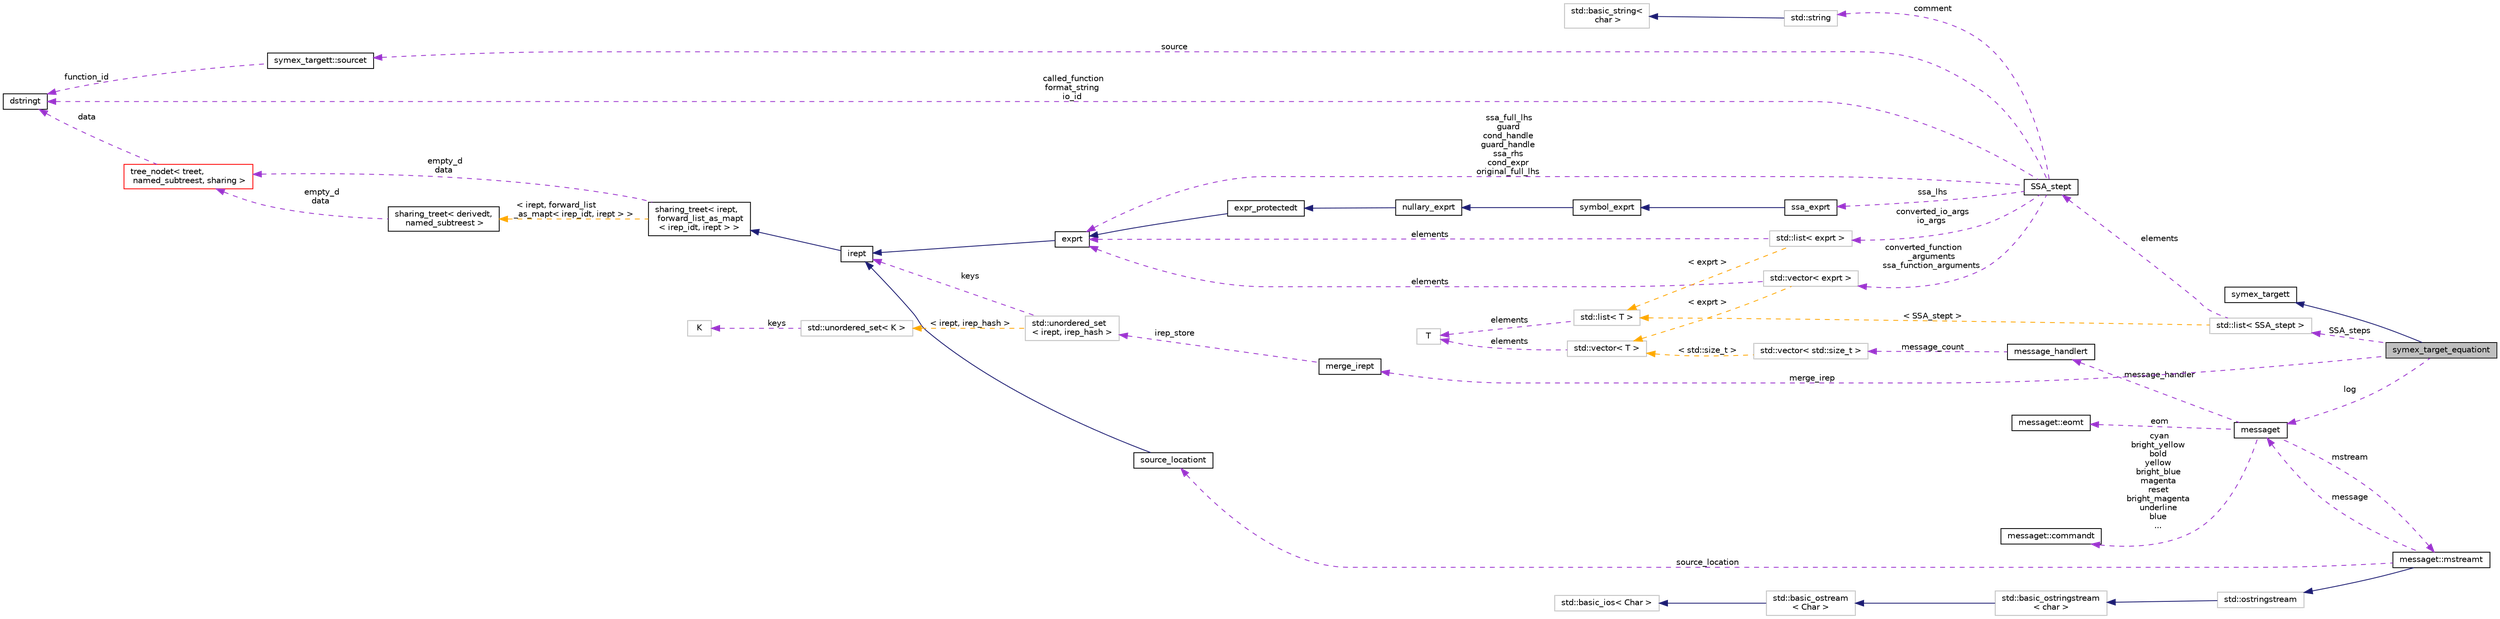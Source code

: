digraph "symex_target_equationt"
{
 // LATEX_PDF_SIZE
  bgcolor="transparent";
  edge [fontname="Helvetica",fontsize="10",labelfontname="Helvetica",labelfontsize="10"];
  node [fontname="Helvetica",fontsize="10",shape=record];
  rankdir="LR";
  Node1 [label="symex_target_equationt",height=0.2,width=0.4,color="black", fillcolor="grey75", style="filled", fontcolor="black",tooltip="Inheriting the interface of symex_targett this class represents the SSA form of the input program as ..."];
  Node2 -> Node1 [dir="back",color="midnightblue",fontsize="10",style="solid",fontname="Helvetica"];
  Node2 [label="symex_targett",height=0.2,width=0.4,color="black",URL="$classsymex__targett.html",tooltip="The interface of the target container for symbolic execution to record its symbolic steps into."];
  Node3 -> Node1 [dir="back",color="darkorchid3",fontsize="10",style="dashed",label=" log" ,fontname="Helvetica"];
  Node3 [label="messaget",height=0.2,width=0.4,color="black",URL="$classmessaget.html",tooltip="Class that provides messages with a built-in verbosity 'level'."];
  Node4 -> Node3 [dir="back",color="darkorchid3",fontsize="10",style="dashed",label=" message_handler" ,fontname="Helvetica"];
  Node4 [label="message_handlert",height=0.2,width=0.4,color="black",URL="$classmessage__handlert.html",tooltip=" "];
  Node5 -> Node4 [dir="back",color="darkorchid3",fontsize="10",style="dashed",label=" message_count" ,fontname="Helvetica"];
  Node5 [label="std::vector\< std::size_t \>",height=0.2,width=0.4,color="grey75",tooltip=" "];
  Node6 -> Node5 [dir="back",color="orange",fontsize="10",style="dashed",label=" \< std::size_t \>" ,fontname="Helvetica"];
  Node6 [label="std::vector\< T \>",height=0.2,width=0.4,color="grey75",tooltip="STL class."];
  Node7 -> Node6 [dir="back",color="darkorchid3",fontsize="10",style="dashed",label=" elements" ,fontname="Helvetica"];
  Node7 [label="T",height=0.2,width=0.4,color="grey75",tooltip=" "];
  Node8 -> Node3 [dir="back",color="darkorchid3",fontsize="10",style="dashed",label=" cyan\nbright_yellow\nbold\nyellow\nbright_blue\nmagenta\nreset\nbright_magenta\nunderline\nblue\n..." ,fontname="Helvetica"];
  Node8 [label="messaget::commandt",height=0.2,width=0.4,color="black",URL="$classmessaget_1_1commandt.html",tooltip=" "];
  Node9 -> Node3 [dir="back",color="darkorchid3",fontsize="10",style="dashed",label=" mstream" ,fontname="Helvetica"];
  Node9 [label="messaget::mstreamt",height=0.2,width=0.4,color="black",URL="$classmessaget_1_1mstreamt.html",tooltip=" "];
  Node10 -> Node9 [dir="back",color="midnightblue",fontsize="10",style="solid",fontname="Helvetica"];
  Node10 [label="std::ostringstream",height=0.2,width=0.4,color="grey75",tooltip="STL class."];
  Node11 -> Node10 [dir="back",color="midnightblue",fontsize="10",style="solid",fontname="Helvetica"];
  Node11 [label="std::basic_ostringstream\l\< char \>",height=0.2,width=0.4,color="grey75",tooltip="STL class."];
  Node12 -> Node11 [dir="back",color="midnightblue",fontsize="10",style="solid",fontname="Helvetica"];
  Node12 [label="std::basic_ostream\l\< Char \>",height=0.2,width=0.4,color="grey75",tooltip="STL class."];
  Node13 -> Node12 [dir="back",color="midnightblue",fontsize="10",style="solid",fontname="Helvetica"];
  Node13 [label="std::basic_ios\< Char \>",height=0.2,width=0.4,color="grey75",tooltip="STL class."];
  Node3 -> Node9 [dir="back",color="darkorchid3",fontsize="10",style="dashed",label=" message" ,fontname="Helvetica"];
  Node15 -> Node9 [dir="back",color="darkorchid3",fontsize="10",style="dashed",label=" source_location" ,fontname="Helvetica"];
  Node15 [label="source_locationt",height=0.2,width=0.4,color="black",URL="$classsource__locationt.html",tooltip=" "];
  Node16 -> Node15 [dir="back",color="midnightblue",fontsize="10",style="solid",fontname="Helvetica"];
  Node16 [label="irept",height=0.2,width=0.4,color="black",URL="$classirept.html",tooltip="There are a large number of kinds of tree structured or tree-like data in CPROVER."];
  Node17 -> Node16 [dir="back",color="midnightblue",fontsize="10",style="solid",fontname="Helvetica"];
  Node17 [label="sharing_treet\< irept,\l forward_list_as_mapt\l\< irep_idt, irept \> \>",height=0.2,width=0.4,color="black",URL="$classsharing__treet.html",tooltip=" "];
  Node18 -> Node17 [dir="back",color="darkorchid3",fontsize="10",style="dashed",label=" empty_d\ndata" ,fontname="Helvetica"];
  Node18 [label="tree_nodet\< treet,\l named_subtreest, sharing \>",height=0.2,width=0.4,color="red",URL="$classtree__nodet.html",tooltip="A node with data in a tree, it contains:"];
  Node21 -> Node18 [dir="back",color="darkorchid3",fontsize="10",style="dashed",label=" data" ,fontname="Helvetica"];
  Node21 [label="dstringt",height=0.2,width=0.4,color="black",URL="$classdstringt.html",tooltip="dstringt has one field, an unsigned integer no which is an index into a static table of strings."];
  Node22 -> Node17 [dir="back",color="orange",fontsize="10",style="dashed",label=" \< irept, forward_list\l_as_mapt\< irep_idt, irept \> \>" ,fontname="Helvetica"];
  Node22 [label="sharing_treet\< derivedt,\l named_subtreest \>",height=0.2,width=0.4,color="black",URL="$classsharing__treet.html",tooltip="Base class for tree-like data structures with sharing."];
  Node18 -> Node22 [dir="back",color="darkorchid3",fontsize="10",style="dashed",label=" empty_d\ndata" ,fontname="Helvetica"];
  Node23 -> Node3 [dir="back",color="darkorchid3",fontsize="10",style="dashed",label=" eom" ,fontname="Helvetica"];
  Node23 [label="messaget::eomt",height=0.2,width=0.4,color="black",URL="$classmessaget_1_1eomt.html",tooltip=" "];
  Node24 -> Node1 [dir="back",color="darkorchid3",fontsize="10",style="dashed",label=" merge_irep" ,fontname="Helvetica"];
  Node24 [label="merge_irept",height=0.2,width=0.4,color="black",URL="$classmerge__irept.html",tooltip=" "];
  Node25 -> Node24 [dir="back",color="darkorchid3",fontsize="10",style="dashed",label=" irep_store" ,fontname="Helvetica"];
  Node25 [label="std::unordered_set\l\< irept, irep_hash \>",height=0.2,width=0.4,color="grey75",tooltip=" "];
  Node16 -> Node25 [dir="back",color="darkorchid3",fontsize="10",style="dashed",label=" keys" ,fontname="Helvetica"];
  Node26 -> Node25 [dir="back",color="orange",fontsize="10",style="dashed",label=" \< irept, irep_hash \>" ,fontname="Helvetica"];
  Node26 [label="std::unordered_set\< K \>",height=0.2,width=0.4,color="grey75",tooltip="STL class."];
  Node27 -> Node26 [dir="back",color="darkorchid3",fontsize="10",style="dashed",label=" keys" ,fontname="Helvetica"];
  Node27 [label="K",height=0.2,width=0.4,color="grey75",tooltip=" "];
  Node28 -> Node1 [dir="back",color="darkorchid3",fontsize="10",style="dashed",label=" SSA_steps" ,fontname="Helvetica"];
  Node28 [label="std::list\< SSA_stept \>",height=0.2,width=0.4,color="grey75",tooltip=" "];
  Node29 -> Node28 [dir="back",color="darkorchid3",fontsize="10",style="dashed",label=" elements" ,fontname="Helvetica"];
  Node29 [label="SSA_stept",height=0.2,width=0.4,color="black",URL="$class_s_s_a__stept.html",tooltip="Single SSA step in the equation."];
  Node30 -> Node29 [dir="back",color="darkorchid3",fontsize="10",style="dashed",label=" converted_io_args\nio_args" ,fontname="Helvetica"];
  Node30 [label="std::list\< exprt \>",height=0.2,width=0.4,color="grey75",tooltip=" "];
  Node31 -> Node30 [dir="back",color="darkorchid3",fontsize="10",style="dashed",label=" elements" ,fontname="Helvetica"];
  Node31 [label="exprt",height=0.2,width=0.4,color="black",URL="$classexprt.html",tooltip="Base class for all expressions."];
  Node16 -> Node31 [dir="back",color="midnightblue",fontsize="10",style="solid",fontname="Helvetica"];
  Node32 -> Node30 [dir="back",color="orange",fontsize="10",style="dashed",label=" \< exprt \>" ,fontname="Helvetica"];
  Node32 [label="std::list\< T \>",height=0.2,width=0.4,color="grey75",tooltip="STL class."];
  Node7 -> Node32 [dir="back",color="darkorchid3",fontsize="10",style="dashed",label=" elements" ,fontname="Helvetica"];
  Node33 -> Node29 [dir="back",color="darkorchid3",fontsize="10",style="dashed",label=" ssa_lhs" ,fontname="Helvetica"];
  Node33 [label="ssa_exprt",height=0.2,width=0.4,color="black",URL="$classssa__exprt.html",tooltip="Expression providing an SSA-renamed symbol of expressions."];
  Node34 -> Node33 [dir="back",color="midnightblue",fontsize="10",style="solid",fontname="Helvetica"];
  Node34 [label="symbol_exprt",height=0.2,width=0.4,color="black",URL="$classsymbol__exprt.html",tooltip="Expression to hold a symbol (variable)"];
  Node35 -> Node34 [dir="back",color="midnightblue",fontsize="10",style="solid",fontname="Helvetica"];
  Node35 [label="nullary_exprt",height=0.2,width=0.4,color="black",URL="$classnullary__exprt.html",tooltip="An expression without operands."];
  Node36 -> Node35 [dir="back",color="midnightblue",fontsize="10",style="solid",fontname="Helvetica"];
  Node36 [label="expr_protectedt",height=0.2,width=0.4,color="black",URL="$classexpr__protectedt.html",tooltip="Base class for all expressions."];
  Node31 -> Node36 [dir="back",color="midnightblue",fontsize="10",style="solid",fontname="Helvetica"];
  Node21 -> Node29 [dir="back",color="darkorchid3",fontsize="10",style="dashed",label=" called_function\nformat_string\nio_id" ,fontname="Helvetica"];
  Node37 -> Node29 [dir="back",color="darkorchid3",fontsize="10",style="dashed",label=" comment" ,fontname="Helvetica"];
  Node37 [label="std::string",height=0.2,width=0.4,color="grey75",tooltip="STL class."];
  Node38 -> Node37 [dir="back",color="midnightblue",fontsize="10",style="solid",fontname="Helvetica"];
  Node38 [label="std::basic_string\<\l char \>",height=0.2,width=0.4,color="grey75",tooltip="STL class."];
  Node31 -> Node29 [dir="back",color="darkorchid3",fontsize="10",style="dashed",label=" ssa_full_lhs\nguard\ncond_handle\nguard_handle\nssa_rhs\ncond_expr\noriginal_full_lhs" ,fontname="Helvetica"];
  Node39 -> Node29 [dir="back",color="darkorchid3",fontsize="10",style="dashed",label=" source" ,fontname="Helvetica"];
  Node39 [label="symex_targett::sourcet",height=0.2,width=0.4,color="black",URL="$structsymex__targett_1_1sourcet.html",tooltip="Identifies source in the context of symbolic execution."];
  Node21 -> Node39 [dir="back",color="darkorchid3",fontsize="10",style="dashed",label=" function_id" ,fontname="Helvetica"];
  Node40 -> Node29 [dir="back",color="darkorchid3",fontsize="10",style="dashed",label=" converted_function\l_arguments\nssa_function_arguments" ,fontname="Helvetica"];
  Node40 [label="std::vector\< exprt \>",height=0.2,width=0.4,color="grey75",tooltip=" "];
  Node31 -> Node40 [dir="back",color="darkorchid3",fontsize="10",style="dashed",label=" elements" ,fontname="Helvetica"];
  Node6 -> Node40 [dir="back",color="orange",fontsize="10",style="dashed",label=" \< exprt \>" ,fontname="Helvetica"];
  Node32 -> Node28 [dir="back",color="orange",fontsize="10",style="dashed",label=" \< SSA_stept \>" ,fontname="Helvetica"];
}
